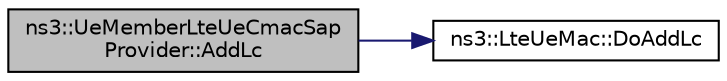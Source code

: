 digraph "ns3::UeMemberLteUeCmacSapProvider::AddLc"
{
 // LATEX_PDF_SIZE
  edge [fontname="Helvetica",fontsize="10",labelfontname="Helvetica",labelfontsize="10"];
  node [fontname="Helvetica",fontsize="10",shape=record];
  rankdir="LR";
  Node1 [label="ns3::UeMemberLteUeCmacSap\lProvider::AddLc",height=0.2,width=0.4,color="black", fillcolor="grey75", style="filled", fontcolor="black",tooltip="add a new Logical Channel (LC)"];
  Node1 -> Node2 [color="midnightblue",fontsize="10",style="solid",fontname="Helvetica"];
  Node2 [label="ns3::LteUeMac::DoAddLc",height=0.2,width=0.4,color="black", fillcolor="white", style="filled",URL="$classns3_1_1_lte_ue_mac.html#ad52ddf3357daaa28a59497b33eb0f771",tooltip="Add LC function."];
}
